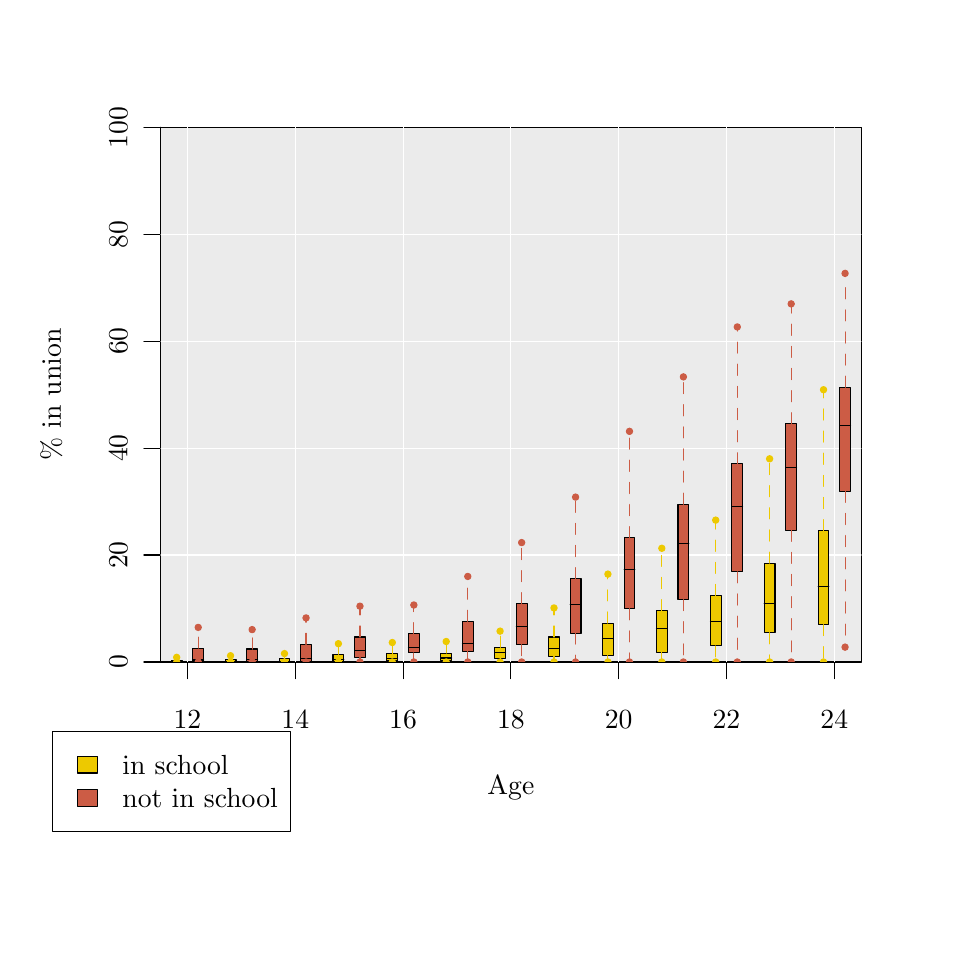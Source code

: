 % Created by tikzDevice version 0.6.1 on 2011-11-07 09:56:49
% !TEX encoding = UTF-8 Unicode
\begin{tikzpicture}[x=1pt,y=1pt]
\definecolor[named]{drawColor}{rgb}{0.00,0.00,0.00}
\definecolor[named]{fillColor}{rgb}{1.00,1.00,1.00}
\fill[color=fillColor,] (0,0) rectangle (325.21,325.21);
\begin{scope}
\path[clip] (  0.00,  0.00) rectangle (325.21,325.21);
\definecolor[named]{drawColor}{rgb}{0.02,0.00,0.33}
\definecolor[named]{drawColor}{rgb}{0.00,0.00,0.00}

\draw[color=drawColor,line cap=round,line join=round,fill opacity=0.00,] ( 57.74, 96.00) -- (291.48, 96.00);

\draw[color=drawColor,line cap=round,line join=round,fill opacity=0.00,] ( 57.74, 96.00) -- ( 57.74, 90.00);

\draw[color=drawColor,line cap=round,line join=round,fill opacity=0.00,] ( 96.70, 96.00) -- ( 96.70, 90.00);

\draw[color=drawColor,line cap=round,line join=round,fill opacity=0.00,] (135.65, 96.00) -- (135.65, 90.00);

\draw[color=drawColor,line cap=round,line join=round,fill opacity=0.00,] (174.61, 96.00) -- (174.61, 90.00);

\draw[color=drawColor,line cap=round,line join=round,fill opacity=0.00,] (213.56, 96.00) -- (213.56, 90.00);

\draw[color=drawColor,line cap=round,line join=round,fill opacity=0.00,] (252.52, 96.00) -- (252.52, 90.00);

\draw[color=drawColor,line cap=round,line join=round,fill opacity=0.00,] (291.48, 96.00) -- (291.48, 90.00);

\node[color=drawColor,anchor=base,inner sep=0pt, outer sep=0pt, scale=  1.00] at ( 57.74, 72.00) {12%
};

\node[color=drawColor,anchor=base,inner sep=0pt, outer sep=0pt, scale=  1.00] at ( 96.70, 72.00) {14%
};

\node[color=drawColor,anchor=base,inner sep=0pt, outer sep=0pt, scale=  1.00] at (135.65, 72.00) {16%
};

\node[color=drawColor,anchor=base,inner sep=0pt, outer sep=0pt, scale=  1.00] at (174.61, 72.00) {18%
};

\node[color=drawColor,anchor=base,inner sep=0pt, outer sep=0pt, scale=  1.00] at (213.56, 72.00) {20%
};

\node[color=drawColor,anchor=base,inner sep=0pt, outer sep=0pt, scale=  1.00] at (252.52, 72.00) {22%
};

\node[color=drawColor,anchor=base,inner sep=0pt, outer sep=0pt, scale=  1.00] at (291.48, 72.00) {24%
};

\draw[color=drawColor,line cap=round,line join=round,fill opacity=0.00,] ( 48.00, 96.00) -- ( 48.00,289.21);

\draw[color=drawColor,line cap=round,line join=round,fill opacity=0.00,] ( 48.00, 96.00) -- ( 42.00, 96.00);

\draw[color=drawColor,line cap=round,line join=round,fill opacity=0.00,] ( 48.00,134.64) -- ( 42.00,134.64);

\draw[color=drawColor,line cap=round,line join=round,fill opacity=0.00,] ( 48.00,173.29) -- ( 42.00,173.29);

\draw[color=drawColor,line cap=round,line join=round,fill opacity=0.00,] ( 48.00,211.93) -- ( 42.00,211.93);

\draw[color=drawColor,line cap=round,line join=round,fill opacity=0.00,] ( 48.00,250.57) -- ( 42.00,250.57);

\draw[color=drawColor,line cap=round,line join=round,fill opacity=0.00,] ( 48.00,289.21) -- ( 42.00,289.21);

\node[rotate= 90.00,color=drawColor,anchor=base,inner sep=0pt, outer sep=0pt, scale=  1.00] at ( 36.00, 96.00) {0%
};

\node[rotate= 90.00,color=drawColor,anchor=base,inner sep=0pt, outer sep=0pt, scale=  1.00] at ( 36.00,134.64) {20%
};

\node[rotate= 90.00,color=drawColor,anchor=base,inner sep=0pt, outer sep=0pt, scale=  1.00] at ( 36.00,173.29) {40%
};

\node[rotate= 90.00,color=drawColor,anchor=base,inner sep=0pt, outer sep=0pt, scale=  1.00] at ( 36.00,211.93) {60%
};

\node[rotate= 90.00,color=drawColor,anchor=base,inner sep=0pt, outer sep=0pt, scale=  1.00] at ( 36.00,250.57) {80%
};

\node[rotate= 90.00,color=drawColor,anchor=base,inner sep=0pt, outer sep=0pt, scale=  1.00] at ( 36.00,289.21) {100%
};

\draw[color=drawColor,line cap=round,line join=round,fill opacity=0.00,] ( 48.00, 96.00) --
	(301.21, 96.00) --
	(301.21,289.21) --
	( 48.00,289.21) --
	( 48.00, 96.00);
\end{scope}
\begin{scope}
\path[clip] (  0.00,  0.00) rectangle (325.21,325.21);
\definecolor[named]{drawColor}{rgb}{0.02,0.00,0.33}
\definecolor[named]{drawColor}{rgb}{0.00,0.00,0.00}

\node[color=drawColor,anchor=base,inner sep=0pt, outer sep=0pt, scale=  1.00] at (174.61, 48.00) {Age%
};

\node[rotate= 90.00,color=drawColor,anchor=base,inner sep=0pt, outer sep=0pt, scale=  1.00] at ( 12.00,192.61) {\% in union%
};
\end{scope}
\begin{scope}
\path[clip] ( 48.00, 96.00) rectangle (301.21,289.21);
\definecolor[named]{drawColor}{rgb}{0.02,0.00,0.33}
\definecolor[named]{drawColor}{rgb}{0.00,0.00,0.00}
\definecolor[named]{fillColor}{rgb}{0.92,0.92,0.92}

\draw[color=drawColor,line cap=round,line join=round,fill=fillColor,] ( 48.00, 96.00) rectangle (301.21,289.21);
\definecolor[named]{drawColor}{rgb}{1.00,1.00,1.00}

\draw[color=drawColor,line cap=round,line join=round,fill opacity=0.00,] ( 57.74, 96.00) -- ( 57.74,289.21);

\draw[color=drawColor,line cap=round,line join=round,fill opacity=0.00,] ( 96.70, 96.00) -- ( 96.70,289.21);

\draw[color=drawColor,line cap=round,line join=round,fill opacity=0.00,] (135.65, 96.00) -- (135.65,289.21);

\draw[color=drawColor,line cap=round,line join=round,fill opacity=0.00,] (174.61, 96.00) -- (174.61,289.21);

\draw[color=drawColor,line cap=round,line join=round,fill opacity=0.00,] (213.56, 96.00) -- (213.56,289.21);

\draw[color=drawColor,line cap=round,line join=round,fill opacity=0.00,] (252.52, 96.00) -- (252.52,289.21);

\draw[color=drawColor,line cap=round,line join=round,fill opacity=0.00,] (291.48, 96.00) -- (291.48,289.21);

\draw[color=drawColor,line cap=round,line join=round,fill opacity=0.00,] ( 48.00,134.64) -- (301.21,134.64);

\draw[color=drawColor,line cap=round,line join=round,fill opacity=0.00,] ( 48.00,173.29) -- (301.21,173.29);

\draw[color=drawColor,line cap=round,line join=round,fill opacity=0.00,] ( 48.00,211.93) -- (301.21,211.93);

\draw[color=drawColor,line cap=round,line join=round,fill opacity=0.00,] ( 48.00,250.57) -- (301.21,250.57);
\definecolor[named]{drawColor}{rgb}{0.00,0.00,0.00}
\definecolor[named]{fillColor}{rgb}{0.93,0.79,0.00}

\draw[color=drawColor,line cap=round,line join=round,fill=fillColor,] ( 51.90, 96.00) rectangle ( 55.79, 96.67);

\draw[color=drawColor,line cap=round,line join=round,fill opacity=0.00,] ( 51.90, 96.06) -- ( 55.79, 96.06);
\definecolor[named]{drawColor}{rgb}{0.93,0.79,0.00}

\draw[color=drawColor,dash pattern=on 4pt off 4pt ,line cap=round,line join=round,fill opacity=0.00,] ( 53.84, 96.00) -- ( 53.84, 96.00);

\draw[color=drawColor,dash pattern=on 4pt off 4pt ,line cap=round,line join=round,fill opacity=0.00,] ( 53.84, 96.67) -- ( 53.84, 97.68);

\draw[color=drawColor,line cap=round,line join=round,fill=fillColor,] ( 53.84, 96.00) circle (  1.13);

\draw[color=drawColor,line cap=round,line join=round,fill=fillColor,] ( 53.84, 97.68) circle (  1.13);
\definecolor[named]{drawColor}{rgb}{0.00,0.00,0.00}
\definecolor[named]{fillColor}{rgb}{0.80,0.36,0.27}

\draw[color=drawColor,line cap=round,line join=round,fill=fillColor,] ( 59.69, 96.00) rectangle ( 63.58,101.00);

\draw[color=drawColor,line cap=round,line join=round,fill opacity=0.00,] ( 59.69, 96.73) -- ( 63.58, 96.73);
\definecolor[named]{drawColor}{rgb}{0.80,0.36,0.27}

\draw[color=drawColor,dash pattern=on 4pt off 4pt ,line cap=round,line join=round,fill opacity=0.00,] ( 61.63, 96.00) -- ( 61.63, 96.00);

\draw[color=drawColor,dash pattern=on 4pt off 4pt ,line cap=round,line join=round,fill opacity=0.00,] ( 61.63,101.00) -- ( 61.63,108.50);

\draw[color=drawColor,line cap=round,line join=round,fill=fillColor,] ( 61.63, 96.00) circle (  1.13);

\draw[color=drawColor,line cap=round,line join=round,fill=fillColor,] ( 61.63,108.50) circle (  1.13);
\definecolor[named]{drawColor}{rgb}{0.00,0.00,0.00}
\definecolor[named]{fillColor}{rgb}{0.93,0.79,0.00}

\draw[color=drawColor,line cap=round,line join=round,fill=fillColor,] ( 71.37, 96.00) rectangle ( 75.27, 96.90);

\draw[color=drawColor,line cap=round,line join=round,fill opacity=0.00,] ( 71.37, 96.17) -- ( 75.27, 96.17);
\definecolor[named]{drawColor}{rgb}{0.93,0.79,0.00}

\draw[color=drawColor,dash pattern=on 4pt off 4pt ,line cap=round,line join=round,fill opacity=0.00,] ( 73.32, 96.00) -- ( 73.32, 96.00);

\draw[color=drawColor,dash pattern=on 4pt off 4pt ,line cap=round,line join=round,fill opacity=0.00,] ( 73.32, 96.90) -- ( 73.32, 98.26);

\draw[color=drawColor,line cap=round,line join=round,fill=fillColor,] ( 73.32, 96.00) circle (  1.13);

\draw[color=drawColor,line cap=round,line join=round,fill=fillColor,] ( 73.32, 98.26) circle (  1.13);
\definecolor[named]{drawColor}{rgb}{0.00,0.00,0.00}
\definecolor[named]{fillColor}{rgb}{0.80,0.36,0.27}

\draw[color=drawColor,line cap=round,line join=round,fill=fillColor,] ( 79.16, 96.00) rectangle ( 83.06,100.68);

\draw[color=drawColor,line cap=round,line join=round,fill opacity=0.00,] ( 79.16, 96.87) -- ( 83.06, 96.87);
\definecolor[named]{drawColor}{rgb}{0.80,0.36,0.27}

\draw[color=drawColor,dash pattern=on 4pt off 4pt ,line cap=round,line join=round,fill opacity=0.00,] ( 81.11, 96.00) -- ( 81.11, 96.00);

\draw[color=drawColor,dash pattern=on 4pt off 4pt ,line cap=round,line join=round,fill opacity=0.00,] ( 81.11,100.68) -- ( 81.11,107.70);

\draw[color=drawColor,line cap=round,line join=round,fill=fillColor,] ( 81.11, 96.00) circle (  1.13);

\draw[color=drawColor,line cap=round,line join=round,fill=fillColor,] ( 81.11,107.70) circle (  1.13);
\definecolor[named]{drawColor}{rgb}{0.00,0.00,0.00}
\definecolor[named]{fillColor}{rgb}{0.93,0.79,0.00}

\draw[color=drawColor,line cap=round,line join=round,fill=fillColor,] ( 90.85, 96.00) rectangle ( 94.75, 97.21);

\draw[color=drawColor,line cap=round,line join=round,fill opacity=0.00,] ( 90.85, 96.29) -- ( 94.75, 96.29);
\definecolor[named]{drawColor}{rgb}{0.93,0.79,0.00}

\draw[color=drawColor,dash pattern=on 4pt off 4pt ,line cap=round,line join=round,fill opacity=0.00,] ( 92.80, 96.00) -- ( 92.80, 96.00);

\draw[color=drawColor,dash pattern=on 4pt off 4pt ,line cap=round,line join=round,fill opacity=0.00,] ( 92.80, 97.21) -- ( 92.80, 99.03);

\draw[color=drawColor,line cap=round,line join=round,fill=fillColor,] ( 92.80, 96.00) circle (  1.13);

\draw[color=drawColor,line cap=round,line join=round,fill=fillColor,] ( 92.80, 99.03) circle (  1.13);
\definecolor[named]{drawColor}{rgb}{0.00,0.00,0.00}
\definecolor[named]{fillColor}{rgb}{0.80,0.36,0.27}

\draw[color=drawColor,line cap=round,line join=round,fill=fillColor,] ( 98.64, 96.00) rectangle (102.54,102.37);

\draw[color=drawColor,line cap=round,line join=round,fill opacity=0.00,] ( 98.64, 97.38) -- (102.54, 97.38);
\definecolor[named]{drawColor}{rgb}{0.80,0.36,0.27}

\draw[color=drawColor,dash pattern=on 4pt off 4pt ,line cap=round,line join=round,fill opacity=0.00,] (100.59, 96.00) -- (100.59, 96.00);

\draw[color=drawColor,dash pattern=on 4pt off 4pt ,line cap=round,line join=round,fill opacity=0.00,] (100.59,102.37) -- (100.59,111.93);

\draw[color=drawColor,line cap=round,line join=round,fill=fillColor,] (100.59, 96.00) circle (  1.13);

\draw[color=drawColor,line cap=round,line join=round,fill=fillColor,] (100.59,111.93) circle (  1.13);
\definecolor[named]{drawColor}{rgb}{0.00,0.00,0.00}
\definecolor[named]{fillColor}{rgb}{0.93,0.79,0.00}

\draw[color=drawColor,line cap=round,line join=round,fill=fillColor,] (110.33, 96.22) rectangle (114.23, 98.78);

\draw[color=drawColor,line cap=round,line join=round,fill opacity=0.00,] (110.33, 96.88) -- (114.23, 96.88);
\definecolor[named]{drawColor}{rgb}{0.93,0.79,0.00}

\draw[color=drawColor,dash pattern=on 4pt off 4pt ,line cap=round,line join=round,fill opacity=0.00,] (112.28, 96.22) -- (112.28, 96.00);

\draw[color=drawColor,dash pattern=on 4pt off 4pt ,line cap=round,line join=round,fill opacity=0.00,] (112.28, 98.78) -- (112.28,102.61);

\draw[color=drawColor,line cap=round,line join=round,fill=fillColor,] (112.28, 96.00) circle (  1.13);

\draw[color=drawColor,line cap=round,line join=round,fill=fillColor,] (112.28,102.61) circle (  1.13);
\definecolor[named]{drawColor}{rgb}{0.00,0.00,0.00}
\definecolor[named]{fillColor}{rgb}{0.80,0.36,0.27}

\draw[color=drawColor,line cap=round,line join=round,fill=fillColor,] (118.12, 97.58) rectangle (122.02,105.02);

\draw[color=drawColor,line cap=round,line join=round,fill opacity=0.00,] (118.12,100.21) -- (122.02,100.21);
\definecolor[named]{drawColor}{rgb}{0.80,0.36,0.27}

\draw[color=drawColor,dash pattern=on 4pt off 4pt ,line cap=round,line join=round,fill opacity=0.00,] (120.07, 97.58) -- (120.07, 96.00);

\draw[color=drawColor,dash pattern=on 4pt off 4pt ,line cap=round,line join=round,fill opacity=0.00,] (120.07,105.02) -- (120.07,116.17);

\draw[color=drawColor,line cap=round,line join=round,fill=fillColor,] (120.07, 96.00) circle (  1.13);

\draw[color=drawColor,line cap=round,line join=round,fill=fillColor,] (120.07,116.17) circle (  1.13);
\definecolor[named]{drawColor}{rgb}{0.00,0.00,0.00}
\definecolor[named]{fillColor}{rgb}{0.93,0.79,0.00}

\draw[color=drawColor,line cap=round,line join=round,fill=fillColor,] (129.81, 96.34) rectangle (133.70, 99.01);

\draw[color=drawColor,line cap=round,line join=round,fill opacity=0.00,] (129.81, 97.41) -- (133.70, 97.41);
\definecolor[named]{drawColor}{rgb}{0.93,0.79,0.00}

\draw[color=drawColor,dash pattern=on 4pt off 4pt ,line cap=round,line join=round,fill opacity=0.00,] (131.76, 96.34) -- (131.76, 96.00);

\draw[color=drawColor,dash pattern=on 4pt off 4pt ,line cap=round,line join=round,fill opacity=0.00,] (131.76, 99.01) -- (131.76,103.03);

\draw[color=drawColor,line cap=round,line join=round,fill=fillColor,] (131.76, 96.00) circle (  1.13);

\draw[color=drawColor,line cap=round,line join=round,fill=fillColor,] (131.76,103.03) circle (  1.13);
\definecolor[named]{drawColor}{rgb}{0.00,0.00,0.00}
\definecolor[named]{fillColor}{rgb}{0.80,0.36,0.27}

\draw[color=drawColor,line cap=round,line join=round,fill=fillColor,] (137.60, 99.29) rectangle (141.49,106.21);

\draw[color=drawColor,line cap=round,line join=round,fill opacity=0.00,] (137.60,101.36) -- (141.49,101.36);
\definecolor[named]{drawColor}{rgb}{0.80,0.36,0.27}

\draw[color=drawColor,dash pattern=on 4pt off 4pt ,line cap=round,line join=round,fill opacity=0.00,] (139.55, 99.29) -- (139.55, 96.00);

\draw[color=drawColor,dash pattern=on 4pt off 4pt ,line cap=round,line join=round,fill opacity=0.00,] (139.55,106.21) -- (139.55,116.59);

\draw[color=drawColor,line cap=round,line join=round,fill=fillColor,] (139.55, 96.00) circle (  1.13);

\draw[color=drawColor,line cap=round,line join=round,fill=fillColor,] (139.55,116.59) circle (  1.13);
\definecolor[named]{drawColor}{rgb}{0.00,0.00,0.00}
\definecolor[named]{fillColor}{rgb}{0.93,0.79,0.00}

\draw[color=drawColor,line cap=round,line join=round,fill=fillColor,] (149.29, 96.41) rectangle (153.18, 99.21);

\draw[color=drawColor,line cap=round,line join=round,fill opacity=0.00,] (149.29, 97.43) -- (153.18, 97.43);
\definecolor[named]{drawColor}{rgb}{0.93,0.79,0.00}

\draw[color=drawColor,dash pattern=on 4pt off 4pt ,line cap=round,line join=round,fill opacity=0.00,] (151.23, 96.41) -- (151.23, 96.00);

\draw[color=drawColor,dash pattern=on 4pt off 4pt ,line cap=round,line join=round,fill opacity=0.00,] (151.23, 99.21) -- (151.23,103.40);

\draw[color=drawColor,line cap=round,line join=round,fill=fillColor,] (151.23, 96.00) circle (  1.13);

\draw[color=drawColor,line cap=round,line join=round,fill=fillColor,] (151.23,103.40) circle (  1.13);
\definecolor[named]{drawColor}{rgb}{0.00,0.00,0.00}
\definecolor[named]{fillColor}{rgb}{0.80,0.36,0.27}

\draw[color=drawColor,line cap=round,line join=round,fill=fillColor,] (157.08, 99.86) rectangle (160.97,110.68);

\draw[color=drawColor,line cap=round,line join=round,fill opacity=0.00,] (157.08,102.75) -- (160.97,102.75);
\definecolor[named]{drawColor}{rgb}{0.80,0.36,0.27}

\draw[color=drawColor,dash pattern=on 4pt off 4pt ,line cap=round,line join=round,fill opacity=0.00,] (159.03, 99.86) -- (159.03, 96.00);

\draw[color=drawColor,dash pattern=on 4pt off 4pt ,line cap=round,line join=round,fill opacity=0.00,] (159.03,110.68) -- (159.03,126.91);

\draw[color=drawColor,line cap=round,line join=round,fill=fillColor,] (159.03, 96.00) circle (  1.13);

\draw[color=drawColor,line cap=round,line join=round,fill=fillColor,] (159.03,126.91) circle (  1.13);
\definecolor[named]{drawColor}{rgb}{0.00,0.00,0.00}
\definecolor[named]{fillColor}{rgb}{0.93,0.79,0.00}

\draw[color=drawColor,line cap=round,line join=round,fill=fillColor,] (168.76, 97.41) rectangle (172.66,101.30);

\draw[color=drawColor,line cap=round,line join=round,fill opacity=0.00,] (168.76, 99.39) -- (172.66, 99.39);
\definecolor[named]{drawColor}{rgb}{0.93,0.79,0.00}

\draw[color=drawColor,dash pattern=on 4pt off 4pt ,line cap=round,line join=round,fill opacity=0.00,] (170.71, 97.41) -- (170.71, 96.00);

\draw[color=drawColor,dash pattern=on 4pt off 4pt ,line cap=round,line join=round,fill opacity=0.00,] (170.71,101.30) -- (170.71,107.15);

\draw[color=drawColor,line cap=round,line join=round,fill=fillColor,] (170.71, 96.00) circle (  1.13);

\draw[color=drawColor,line cap=round,line join=round,fill=fillColor,] (170.71,107.15) circle (  1.13);
\definecolor[named]{drawColor}{rgb}{0.00,0.00,0.00}
\definecolor[named]{fillColor}{rgb}{0.80,0.36,0.27}

\draw[color=drawColor,line cap=round,line join=round,fill=fillColor,] (176.56,102.28) rectangle (180.45,117.02);

\draw[color=drawColor,line cap=round,line join=round,fill opacity=0.00,] (176.56,108.70) -- (180.45,108.70);
\definecolor[named]{drawColor}{rgb}{0.80,0.36,0.27}

\draw[color=drawColor,dash pattern=on 4pt off 4pt ,line cap=round,line join=round,fill opacity=0.00,] (178.50,102.28) -- (178.50, 96.00);

\draw[color=drawColor,dash pattern=on 4pt off 4pt ,line cap=round,line join=round,fill opacity=0.00,] (178.50,117.02) -- (178.50,139.14);

\draw[color=drawColor,line cap=round,line join=round,fill=fillColor,] (178.50, 96.00) circle (  1.13);

\draw[color=drawColor,line cap=round,line join=round,fill=fillColor,] (178.50,139.14) circle (  1.13);
\definecolor[named]{drawColor}{rgb}{0.00,0.00,0.00}
\definecolor[named]{fillColor}{rgb}{0.93,0.79,0.00}

\draw[color=drawColor,line cap=round,line join=round,fill=fillColor,] (188.24, 98.00) rectangle (192.14,105.01);

\draw[color=drawColor,line cap=round,line join=round,fill opacity=0.00,] (188.24,100.79) -- (192.14,100.79);
\definecolor[named]{drawColor}{rgb}{0.93,0.79,0.00}

\draw[color=drawColor,dash pattern=on 4pt off 4pt ,line cap=round,line join=round,fill opacity=0.00,] (190.19, 98.00) -- (190.19, 96.00);

\draw[color=drawColor,dash pattern=on 4pt off 4pt ,line cap=round,line join=round,fill opacity=0.00,] (190.19,105.01) -- (190.19,115.53);

\draw[color=drawColor,line cap=round,line join=round,fill=fillColor,] (190.19, 96.00) circle (  1.13);

\draw[color=drawColor,line cap=round,line join=round,fill=fillColor,] (190.19,115.53) circle (  1.13);
\definecolor[named]{drawColor}{rgb}{0.00,0.00,0.00}
\definecolor[named]{fillColor}{rgb}{0.80,0.36,0.27}

\draw[color=drawColor,line cap=round,line join=round,fill=fillColor,] (196.03,106.43) rectangle (199.93,126.09);

\draw[color=drawColor,line cap=round,line join=round,fill opacity=0.00,] (196.03,116.90) -- (199.93,116.90);
\definecolor[named]{drawColor}{rgb}{0.80,0.36,0.27}

\draw[color=drawColor,dash pattern=on 4pt off 4pt ,line cap=round,line join=round,fill opacity=0.00,] (197.98,106.43) -- (197.98, 96.00);

\draw[color=drawColor,dash pattern=on 4pt off 4pt ,line cap=round,line join=round,fill opacity=0.00,] (197.98,126.09) -- (197.98,155.58);

\draw[color=drawColor,line cap=round,line join=round,fill=fillColor,] (197.98, 96.00) circle (  1.13);

\draw[color=drawColor,line cap=round,line join=round,fill=fillColor,] (197.98,155.58) circle (  1.13);
\definecolor[named]{drawColor}{rgb}{0.00,0.00,0.00}
\definecolor[named]{fillColor}{rgb}{0.93,0.79,0.00}

\draw[color=drawColor,line cap=round,line join=round,fill=fillColor,] (207.72, 98.27) rectangle (211.62,110.06);

\draw[color=drawColor,line cap=round,line join=round,fill opacity=0.00,] (207.72,104.43) -- (211.62,104.43);
\definecolor[named]{drawColor}{rgb}{0.93,0.79,0.00}

\draw[color=drawColor,dash pattern=on 4pt off 4pt ,line cap=round,line join=round,fill opacity=0.00,] (209.67, 98.27) -- (209.67, 96.00);

\draw[color=drawColor,dash pattern=on 4pt off 4pt ,line cap=round,line join=round,fill opacity=0.00,] (209.67,110.06) -- (209.67,127.75);

\draw[color=drawColor,line cap=round,line join=round,fill=fillColor,] (209.67, 96.00) circle (  1.13);

\draw[color=drawColor,line cap=round,line join=round,fill=fillColor,] (209.67,127.75) circle (  1.13);
\definecolor[named]{drawColor}{rgb}{0.00,0.00,0.00}
\definecolor[named]{fillColor}{rgb}{0.80,0.36,0.27}

\draw[color=drawColor,line cap=round,line join=round,fill=fillColor,] (215.51,115.26) rectangle (219.41,140.89);

\draw[color=drawColor,line cap=round,line join=round,fill opacity=0.00,] (215.51,129.36) -- (219.41,129.36);
\definecolor[named]{drawColor}{rgb}{0.80,0.36,0.27}

\draw[color=drawColor,dash pattern=on 4pt off 4pt ,line cap=round,line join=round,fill opacity=0.00,] (217.46,115.26) -- (217.46, 96.00);

\draw[color=drawColor,dash pattern=on 4pt off 4pt ,line cap=round,line join=round,fill opacity=0.00,] (217.46,140.89) -- (217.46,179.34);

\draw[color=drawColor,line cap=round,line join=round,fill=fillColor,] (217.46, 96.00) circle (  1.13);

\draw[color=drawColor,line cap=round,line join=round,fill=fillColor,] (217.46,179.34) circle (  1.13);
\definecolor[named]{drawColor}{rgb}{0.00,0.00,0.00}
\definecolor[named]{fillColor}{rgb}{0.93,0.79,0.00}

\draw[color=drawColor,line cap=round,line join=round,fill=fillColor,] (227.20, 99.52) rectangle (231.09,114.54);

\draw[color=drawColor,line cap=round,line join=round,fill opacity=0.00,] (227.20,108.00) -- (231.09,108.00);
\definecolor[named]{drawColor}{rgb}{0.93,0.79,0.00}

\draw[color=drawColor,dash pattern=on 4pt off 4pt ,line cap=round,line join=round,fill opacity=0.00,] (229.15, 99.52) -- (229.15, 96.00);

\draw[color=drawColor,dash pattern=on 4pt off 4pt ,line cap=round,line join=round,fill opacity=0.00,] (229.15,114.54) -- (229.15,137.08);

\draw[color=drawColor,line cap=round,line join=round,fill=fillColor,] (229.15, 96.00) circle (  1.13);

\draw[color=drawColor,line cap=round,line join=round,fill=fillColor,] (229.15,137.08) circle (  1.13);
\definecolor[named]{drawColor}{rgb}{0.00,0.00,0.00}
\definecolor[named]{fillColor}{rgb}{0.80,0.36,0.27}

\draw[color=drawColor,line cap=round,line join=round,fill=fillColor,] (234.99,118.55) rectangle (238.89,152.97);

\draw[color=drawColor,line cap=round,line join=round,fill opacity=0.00,] (234.99,138.72) -- (238.89,138.72);
\definecolor[named]{drawColor}{rgb}{0.80,0.36,0.27}

\draw[color=drawColor,dash pattern=on 4pt off 4pt ,line cap=round,line join=round,fill opacity=0.00,] (236.94,118.55) -- (236.94, 96.00);

\draw[color=drawColor,dash pattern=on 4pt off 4pt ,line cap=round,line join=round,fill opacity=0.00,] (236.94,152.97) -- (236.94,199.02);

\draw[color=drawColor,line cap=round,line join=round,fill=fillColor,] (236.94, 96.00) circle (  1.13);

\draw[color=drawColor,line cap=round,line join=round,fill=fillColor,] (236.94,199.02) circle (  1.13);
\definecolor[named]{drawColor}{rgb}{0.00,0.00,0.00}
\definecolor[named]{fillColor}{rgb}{0.93,0.79,0.00}

\draw[color=drawColor,line cap=round,line join=round,fill=fillColor,] (246.68,101.83) rectangle (250.57,120.00);

\draw[color=drawColor,line cap=round,line join=round,fill opacity=0.00,] (246.68,110.79) -- (250.57,110.79);
\definecolor[named]{drawColor}{rgb}{0.93,0.79,0.00}

\draw[color=drawColor,dash pattern=on 4pt off 4pt ,line cap=round,line join=round,fill opacity=0.00,] (248.62,101.83) -- (248.62, 96.00);

\draw[color=drawColor,dash pattern=on 4pt off 4pt ,line cap=round,line join=round,fill opacity=0.00,] (248.62,120.00) -- (248.62,147.26);

\draw[color=drawColor,line cap=round,line join=round,fill=fillColor,] (248.62, 96.00) circle (  1.13);

\draw[color=drawColor,line cap=round,line join=round,fill=fillColor,] (248.62,147.26) circle (  1.13);
\definecolor[named]{drawColor}{rgb}{0.00,0.00,0.00}
\definecolor[named]{fillColor}{rgb}{0.80,0.36,0.27}

\draw[color=drawColor,line cap=round,line join=round,fill=fillColor,] (254.47,128.59) rectangle (258.36,167.59);

\draw[color=drawColor,line cap=round,line join=round,fill opacity=0.00,] (254.47,152.10) -- (258.36,152.10);
\definecolor[named]{drawColor}{rgb}{0.80,0.36,0.27}

\draw[color=drawColor,dash pattern=on 4pt off 4pt ,line cap=round,line join=round,fill opacity=0.00,] (256.42,128.59) -- (256.42, 96.00);

\draw[color=drawColor,dash pattern=on 4pt off 4pt ,line cap=round,line join=round,fill opacity=0.00,] (256.42,167.59) -- (256.42,217.07);

\draw[color=drawColor,line cap=round,line join=round,fill=fillColor,] (256.42, 96.00) circle (  1.13);

\draw[color=drawColor,line cap=round,line join=round,fill=fillColor,] (256.42,217.07) circle (  1.13);
\definecolor[named]{drawColor}{rgb}{0.00,0.00,0.00}
\definecolor[named]{fillColor}{rgb}{0.93,0.79,0.00}

\draw[color=drawColor,line cap=round,line join=round,fill=fillColor,] (266.15,106.58) rectangle (270.05,131.72);

\draw[color=drawColor,line cap=round,line join=round,fill opacity=0.00,] (266.15,117.27) -- (270.05,117.27);
\definecolor[named]{drawColor}{rgb}{0.93,0.79,0.00}

\draw[color=drawColor,dash pattern=on 4pt off 4pt ,line cap=round,line join=round,fill opacity=0.00,] (268.10,106.58) -- (268.10, 96.00);

\draw[color=drawColor,dash pattern=on 4pt off 4pt ,line cap=round,line join=round,fill opacity=0.00,] (268.10,131.72) -- (268.10,169.42);

\draw[color=drawColor,line cap=round,line join=round,fill=fillColor,] (268.10, 96.00) circle (  1.13);

\draw[color=drawColor,line cap=round,line join=round,fill=fillColor,] (268.10,169.42) circle (  1.13);
\definecolor[named]{drawColor}{rgb}{0.00,0.00,0.00}
\definecolor[named]{fillColor}{rgb}{0.80,0.36,0.27}

\draw[color=drawColor,line cap=round,line join=round,fill=fillColor,] (273.95,143.63) rectangle (277.84,182.05);

\draw[color=drawColor,line cap=round,line join=round,fill opacity=0.00,] (273.95,166.17) -- (277.84,166.17);
\definecolor[named]{drawColor}{rgb}{0.80,0.36,0.27}

\draw[color=drawColor,dash pattern=on 4pt off 4pt ,line cap=round,line join=round,fill opacity=0.00,] (275.89,143.63) -- (275.89, 96.00);

\draw[color=drawColor,dash pattern=on 4pt off 4pt ,line cap=round,line join=round,fill opacity=0.00,] (275.89,182.05) -- (275.89,225.40);

\draw[color=drawColor,line cap=round,line join=round,fill=fillColor,] (275.89, 96.00) circle (  1.13);

\draw[color=drawColor,line cap=round,line join=round,fill=fillColor,] (275.89,225.40) circle (  1.13);
\definecolor[named]{drawColor}{rgb}{0.00,0.00,0.00}
\definecolor[named]{fillColor}{rgb}{0.93,0.79,0.00}

\draw[color=drawColor,line cap=round,line join=round,fill=fillColor,] (285.63,109.50) rectangle (289.53,143.45);

\draw[color=drawColor,line cap=round,line join=round,fill opacity=0.00,] (285.63,123.26) -- (289.53,123.26);
\definecolor[named]{drawColor}{rgb}{0.93,0.79,0.00}

\draw[color=drawColor,dash pattern=on 4pt off 4pt ,line cap=round,line join=round,fill opacity=0.00,] (287.58,109.50) -- (287.58, 96.00);

\draw[color=drawColor,dash pattern=on 4pt off 4pt ,line cap=round,line join=round,fill opacity=0.00,] (287.58,143.45) -- (287.58,194.38);

\draw[color=drawColor,line cap=round,line join=round,fill=fillColor,] (287.58, 96.00) circle (  1.13);

\draw[color=drawColor,line cap=round,line join=round,fill=fillColor,] (287.58,194.38) circle (  1.13);
\definecolor[named]{drawColor}{rgb}{0.00,0.00,0.00}
\definecolor[named]{fillColor}{rgb}{0.80,0.36,0.27}

\draw[color=drawColor,line cap=round,line join=round,fill=fillColor,] (293.42,157.69) rectangle (297.32,195.25);

\draw[color=drawColor,line cap=round,line join=round,fill opacity=0.00,] (293.42,181.32) -- (297.32,181.32);
\definecolor[named]{drawColor}{rgb}{0.80,0.36,0.27}

\draw[color=drawColor,dash pattern=on 4pt off 4pt ,line cap=round,line join=round,fill opacity=0.00,] (295.37,157.69) -- (295.37,101.37);

\draw[color=drawColor,dash pattern=on 4pt off 4pt ,line cap=round,line join=round,fill opacity=0.00,] (295.37,195.25) -- (295.37,236.42);

\draw[color=drawColor,line cap=round,line join=round,fill=fillColor,] (295.37,101.37) circle (  1.13);

\draw[color=drawColor,line cap=round,line join=round,fill=fillColor,] (295.37,236.42) circle (  1.13);
\end{scope}
\begin{scope}
\path[clip] (  0.00,  0.00) rectangle (325.21,325.21);
\definecolor[named]{drawColor}{rgb}{0.02,0.00,0.33}
\definecolor[named]{drawColor}{rgb}{0.00,0.00,0.00}

\draw[color=drawColor,line cap=round,line join=round,fill opacity=0.00,] (  9.04, 70.88) rectangle ( 94.90, 34.88);
\definecolor[named]{fillColor}{rgb}{0.93,0.79,0.00}

\draw[color=drawColor,line cap=round,line join=round,fill=fillColor,] ( 18.04, 61.88) rectangle ( 25.24, 55.88);
\definecolor[named]{fillColor}{rgb}{0.80,0.36,0.27}

\draw[color=drawColor,line cap=round,line join=round,fill=fillColor,] ( 18.04, 49.88) rectangle ( 25.24, 43.88);

\node[color=drawColor,anchor=base west,inner sep=0pt, outer sep=0pt, scale=  1.00] at ( 34.24, 55.44) {in school%
};

\node[color=drawColor,anchor=base west,inner sep=0pt, outer sep=0pt, scale=  1.00] at ( 34.24, 43.44) {not in school%
};
\end{scope}
\end{tikzpicture}
